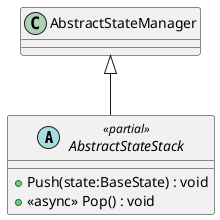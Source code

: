 @startuml
abstract class AbstractStateStack <<partial>> {
    + Push(state:BaseState) : void
    + <<async>> Pop() : void
}
AbstractStateManager <|-- AbstractStateStack
@enduml
